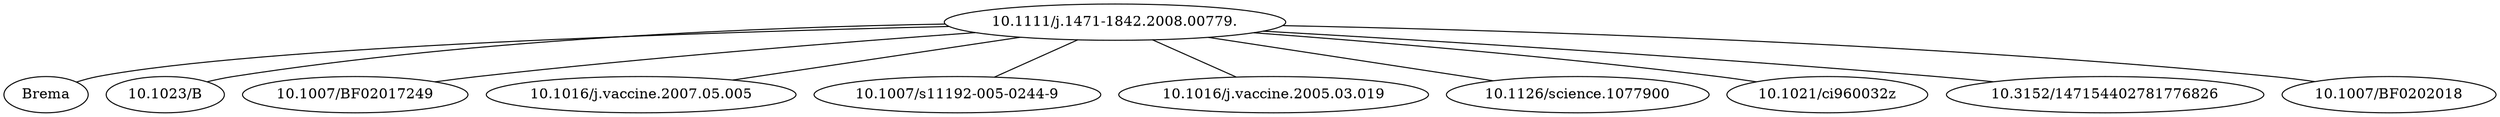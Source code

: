 strict graph mind_map150 {
	"10.1111/j.1471-1842.2008.00779." -- Brema
	"10.1111/j.1471-1842.2008.00779." -- "10.1023/B"
	"10.1111/j.1471-1842.2008.00779." -- "10.1007/BF02017249"
	"10.1111/j.1471-1842.2008.00779." -- "10.1016/j.vaccine.2007.05.005"
	"10.1111/j.1471-1842.2008.00779." -- "10.1007/s11192-005-0244-9"
	"10.1111/j.1471-1842.2008.00779." -- "10.1016/j.vaccine.2005.03.019"
	"10.1111/j.1471-1842.2008.00779." -- "10.1126/science.1077900"
	"10.1111/j.1471-1842.2008.00779." -- "10.1021/ci960032z"
	"10.1111/j.1471-1842.2008.00779." -- "10.3152/147154402781776826"
	"10.1111/j.1471-1842.2008.00779." -- "10.1007/BF0202018"
}
